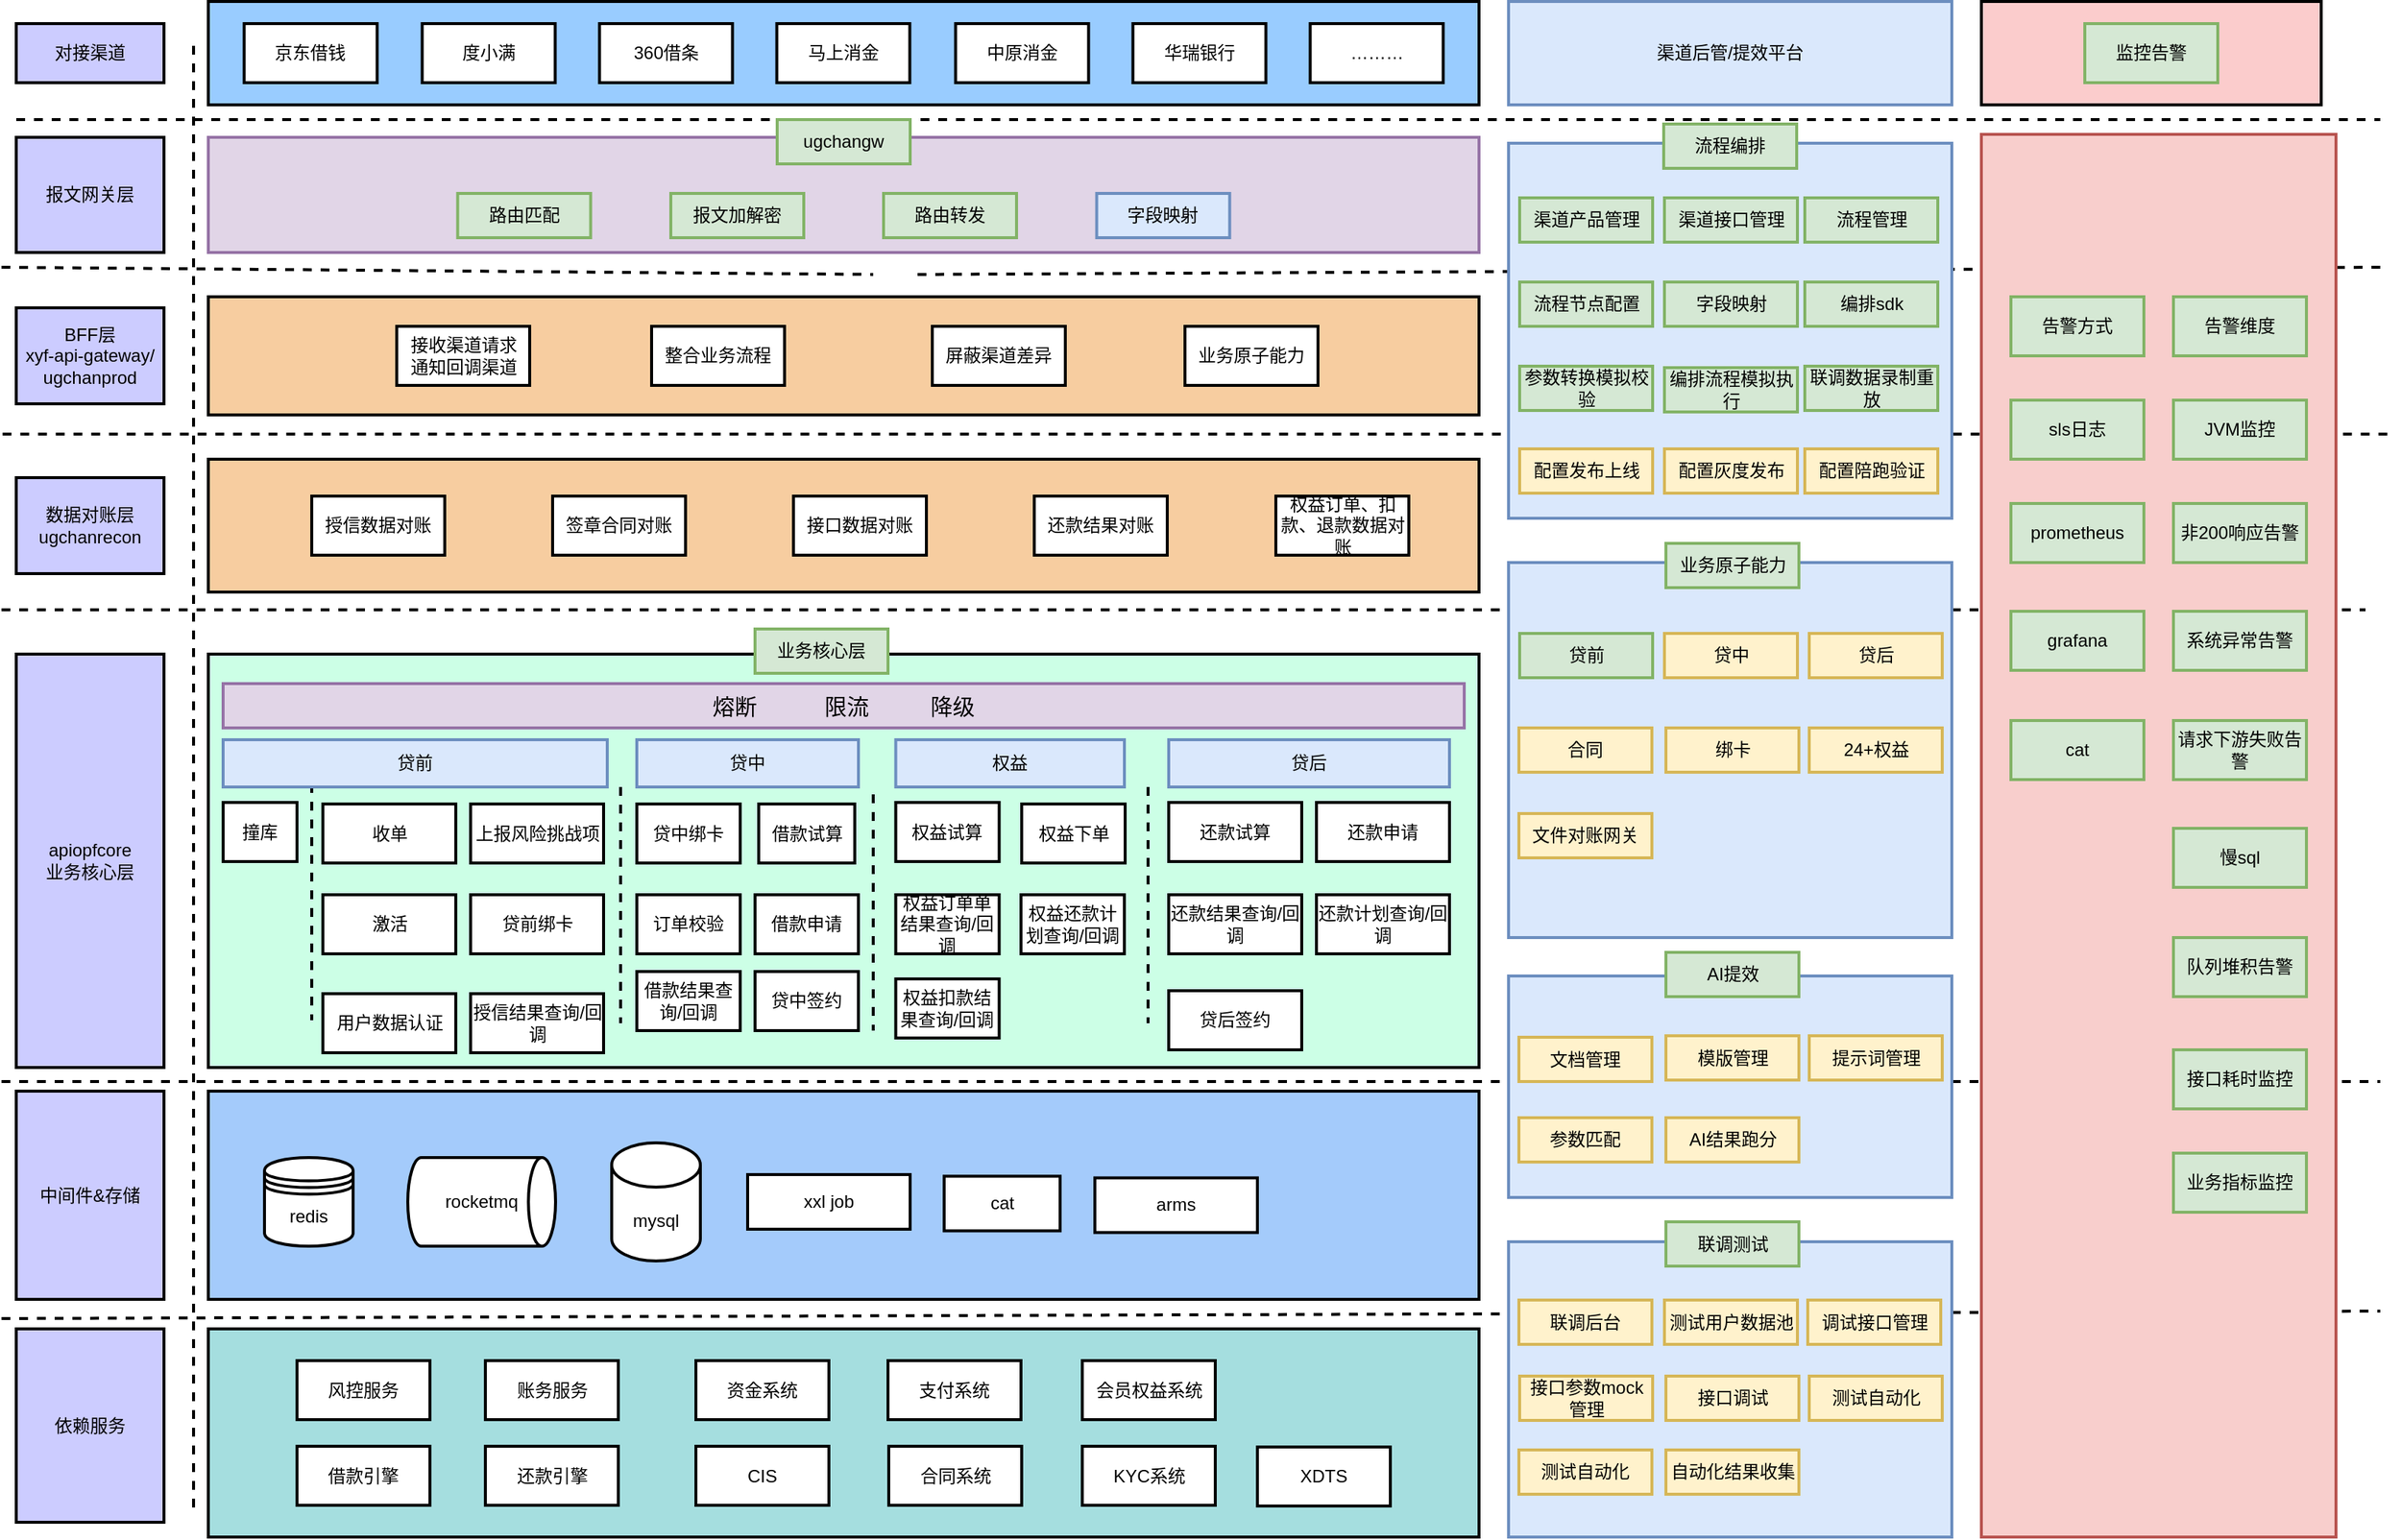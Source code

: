 <mxfile version="28.2.7">
  <diagram id="C5RBs43oDa-KdzZeNtuy" name="Page-1">
    <mxGraphModel dx="2568" dy="1065" grid="1" gridSize="10" guides="1" tooltips="1" connect="1" arrows="1" fold="1" page="1" pageScale="1" pageWidth="827" pageHeight="1169" math="0" shadow="0">
      <root>
        <mxCell id="WIyWlLk6GJQsqaUBKTNV-0" />
        <mxCell id="WIyWlLk6GJQsqaUBKTNV-1" parent="WIyWlLk6GJQsqaUBKTNV-0" />
        <mxCell id="sWWA4bZMYuXRyUqMkDCf-37" value="" style="endArrow=none;dashed=1;html=1;rounded=0;strokeWidth=2;" parent="WIyWlLk6GJQsqaUBKTNV-1" edge="1">
          <mxGeometry width="50" height="50" relative="1" as="geometry">
            <mxPoint x="-290" y="1031.5" as="sourcePoint" />
            <mxPoint x="1320" y="1031.5" as="targetPoint" />
          </mxGeometry>
        </mxCell>
        <mxCell id="sWWA4bZMYuXRyUqMkDCf-43" value="" style="endArrow=none;dashed=1;html=1;rounded=0;strokeWidth=2;" parent="WIyWlLk6GJQsqaUBKTNV-1" edge="1">
          <mxGeometry width="50" height="50" relative="1" as="geometry">
            <mxPoint x="-290" y="1192" as="sourcePoint" />
            <mxPoint x="1320" y="1187" as="targetPoint" />
          </mxGeometry>
        </mxCell>
        <mxCell id="sWWA4bZMYuXRyUqMkDCf-0" value="" style="endArrow=none;dashed=1;html=1;rounded=0;strokeWidth=2;" parent="WIyWlLk6GJQsqaUBKTNV-1" edge="1">
          <mxGeometry width="50" height="50" relative="1" as="geometry">
            <mxPoint x="-290" y="712" as="sourcePoint" />
            <mxPoint x="1310" y="712" as="targetPoint" />
          </mxGeometry>
        </mxCell>
        <mxCell id="sWWA4bZMYuXRyUqMkDCf-1" value="" style="rounded=0;whiteSpace=wrap;html=1;fillColor=#99CCFF;strokeWidth=2;" parent="WIyWlLk6GJQsqaUBKTNV-1" vertex="1">
          <mxGeometry x="-150" y="300" width="860" height="70" as="geometry" />
        </mxCell>
        <mxCell id="sWWA4bZMYuXRyUqMkDCf-2" value="京东借钱" style="rounded=0;whiteSpace=wrap;html=1;strokeWidth=2;" parent="WIyWlLk6GJQsqaUBKTNV-1" vertex="1">
          <mxGeometry x="-125.75" y="315" width="90" height="40" as="geometry" />
        </mxCell>
        <mxCell id="sWWA4bZMYuXRyUqMkDCf-3" value="度小满" style="rounded=0;whiteSpace=wrap;html=1;strokeWidth=2;" parent="WIyWlLk6GJQsqaUBKTNV-1" vertex="1">
          <mxGeometry x="-5.25" y="315" width="90" height="40" as="geometry" />
        </mxCell>
        <mxCell id="sWWA4bZMYuXRyUqMkDCf-4" value="" style="endArrow=none;dashed=1;html=1;rounded=0;strokeWidth=2;" parent="WIyWlLk6GJQsqaUBKTNV-1" edge="1">
          <mxGeometry width="50" height="50" relative="1" as="geometry">
            <mxPoint x="330" y="484.889" as="sourcePoint" />
            <mxPoint x="1320" y="480" as="targetPoint" />
          </mxGeometry>
        </mxCell>
        <mxCell id="sWWA4bZMYuXRyUqMkDCf-8" value="" style="endArrow=none;dashed=1;html=1;rounded=0;strokeWidth=2;" parent="WIyWlLk6GJQsqaUBKTNV-1" edge="1">
          <mxGeometry width="50" height="50" relative="1" as="geometry">
            <mxPoint x="-160" y="330" as="sourcePoint" />
            <mxPoint x="-160" y="1320" as="targetPoint" />
          </mxGeometry>
        </mxCell>
        <mxCell id="sWWA4bZMYuXRyUqMkDCf-9" value="BFF层 &lt;br&gt;xyf-api-gateway/&lt;div&gt;ugchanprod&lt;/div&gt;" style="rounded=0;whiteSpace=wrap;html=1;fillColor=#CCCCFF;strokeWidth=2;" parent="WIyWlLk6GJQsqaUBKTNV-1" vertex="1">
          <mxGeometry x="-280" y="507.5" width="100" height="65" as="geometry" />
        </mxCell>
        <mxCell id="sWWA4bZMYuXRyUqMkDCf-10" value="" style="rounded=0;whiteSpace=wrap;html=1;fillColor=#F7CDA0;strokeWidth=2;" parent="WIyWlLk6GJQsqaUBKTNV-1" vertex="1">
          <mxGeometry x="-150" y="500" width="860" height="80" as="geometry" />
        </mxCell>
        <mxCell id="sWWA4bZMYuXRyUqMkDCf-11" value="" style="endArrow=none;dashed=1;html=1;rounded=0;strokeWidth=2;" parent="WIyWlLk6GJQsqaUBKTNV-1" edge="1">
          <mxGeometry width="50" height="50" relative="1" as="geometry">
            <mxPoint x="-289.25" y="593" as="sourcePoint" />
            <mxPoint x="1330.75" y="593" as="targetPoint" />
          </mxGeometry>
        </mxCell>
        <mxCell id="sWWA4bZMYuXRyUqMkDCf-12" value="apiopfcore&lt;div&gt;业务核心层&lt;/div&gt;" style="rounded=0;whiteSpace=wrap;html=1;fillColor=#CCCCFF;strokeWidth=2;" parent="WIyWlLk6GJQsqaUBKTNV-1" vertex="1">
          <mxGeometry x="-280" y="742" width="100" height="280" as="geometry" />
        </mxCell>
        <mxCell id="sWWA4bZMYuXRyUqMkDCf-13" value="" style="rounded=0;whiteSpace=wrap;html=1;fillColor=#FBCCCC;strokeWidth=2;" parent="WIyWlLk6GJQsqaUBKTNV-1" vertex="1">
          <mxGeometry x="1050" y="300" width="230" height="70" as="geometry" />
        </mxCell>
        <mxCell id="sWWA4bZMYuXRyUqMkDCf-14" value="监控告警" style="rounded=0;whiteSpace=wrap;html=1;fillColor=#d5e8d4;strokeColor=#82b366;strokeWidth=2;" parent="WIyWlLk6GJQsqaUBKTNV-1" vertex="1">
          <mxGeometry x="1120" y="315" width="90" height="40" as="geometry" />
        </mxCell>
        <mxCell id="sWWA4bZMYuXRyUqMkDCf-16" value="" style="rounded=0;whiteSpace=wrap;html=1;fillColor=#CCFFE6;strokeWidth=2;" parent="WIyWlLk6GJQsqaUBKTNV-1" vertex="1">
          <mxGeometry x="-150" y="742" width="860" height="280" as="geometry" />
        </mxCell>
        <mxCell id="sWWA4bZMYuXRyUqMkDCf-18" value="" style="rounded=0;whiteSpace=wrap;html=1;fillColor=#f8cecc;strokeColor=#b85450;strokeWidth=2;" parent="WIyWlLk6GJQsqaUBKTNV-1" vertex="1">
          <mxGeometry x="1050" y="390" width="240" height="950" as="geometry" />
        </mxCell>
        <mxCell id="sWWA4bZMYuXRyUqMkDCf-23" value="收单" style="rounded=0;whiteSpace=wrap;html=1;strokeWidth=2;" parent="WIyWlLk6GJQsqaUBKTNV-1" vertex="1">
          <mxGeometry x="-72.5" y="843.5" width="90" height="40" as="geometry" />
        </mxCell>
        <mxCell id="sWWA4bZMYuXRyUqMkDCf-24" value="上报风险挑战项" style="rounded=0;whiteSpace=wrap;html=1;strokeWidth=2;" parent="WIyWlLk6GJQsqaUBKTNV-1" vertex="1">
          <mxGeometry x="27.5" y="843.5" width="90" height="40" as="geometry" />
        </mxCell>
        <mxCell id="sWWA4bZMYuXRyUqMkDCf-25" value="激活" style="rounded=0;whiteSpace=wrap;html=1;strokeWidth=2;" parent="WIyWlLk6GJQsqaUBKTNV-1" vertex="1">
          <mxGeometry x="-72.5" y="905" width="90" height="40" as="geometry" />
        </mxCell>
        <mxCell id="sWWA4bZMYuXRyUqMkDCf-26" value="贷前绑卡" style="rounded=0;whiteSpace=wrap;html=1;strokeWidth=2;" parent="WIyWlLk6GJQsqaUBKTNV-1" vertex="1">
          <mxGeometry x="27.5" y="905" width="90" height="40" as="geometry" />
        </mxCell>
        <mxCell id="sWWA4bZMYuXRyUqMkDCf-28" value="sls日志" style="rounded=0;whiteSpace=wrap;html=1;fillColor=#d5e8d4;strokeColor=#82b366;strokeWidth=2;" parent="WIyWlLk6GJQsqaUBKTNV-1" vertex="1">
          <mxGeometry x="1070" y="570" width="90" height="40" as="geometry" />
        </mxCell>
        <mxCell id="sWWA4bZMYuXRyUqMkDCf-29" value="非200响应告警" style="rounded=0;whiteSpace=wrap;html=1;fillColor=#d5e8d4;strokeColor=#82b366;strokeWidth=2;" parent="WIyWlLk6GJQsqaUBKTNV-1" vertex="1">
          <mxGeometry x="1180" y="640" width="90" height="40" as="geometry" />
        </mxCell>
        <mxCell id="sWWA4bZMYuXRyUqMkDCf-30" value="请求下游失败告警" style="rounded=0;whiteSpace=wrap;html=1;fillColor=#d5e8d4;strokeColor=#82b366;strokeWidth=2;" parent="WIyWlLk6GJQsqaUBKTNV-1" vertex="1">
          <mxGeometry x="1180" y="787" width="90" height="40" as="geometry" />
        </mxCell>
        <mxCell id="sWWA4bZMYuXRyUqMkDCf-31" value="prometheus" style="rounded=0;whiteSpace=wrap;html=1;fillColor=#d5e8d4;strokeColor=#82b366;strokeWidth=2;" parent="WIyWlLk6GJQsqaUBKTNV-1" vertex="1">
          <mxGeometry x="1070" y="640" width="90" height="40" as="geometry" />
        </mxCell>
        <mxCell id="sWWA4bZMYuXRyUqMkDCf-32" value="grafana" style="rounded=0;whiteSpace=wrap;html=1;fillColor=#d5e8d4;strokeColor=#82b366;strokeWidth=2;" parent="WIyWlLk6GJQsqaUBKTNV-1" vertex="1">
          <mxGeometry x="1070" y="713" width="90" height="40" as="geometry" />
        </mxCell>
        <mxCell id="sWWA4bZMYuXRyUqMkDCf-33" value="cat" style="rounded=0;whiteSpace=wrap;html=1;fillColor=#d5e8d4;strokeColor=#82b366;strokeWidth=2;" parent="WIyWlLk6GJQsqaUBKTNV-1" vertex="1">
          <mxGeometry x="1070" y="787" width="90" height="40" as="geometry" />
        </mxCell>
        <mxCell id="sWWA4bZMYuXRyUqMkDCf-34" value="慢sql" style="rounded=0;whiteSpace=wrap;html=1;fillColor=#d5e8d4;strokeColor=#82b366;strokeWidth=2;" parent="WIyWlLk6GJQsqaUBKTNV-1" vertex="1">
          <mxGeometry x="1180" y="860" width="90" height="40" as="geometry" />
        </mxCell>
        <mxCell id="sWWA4bZMYuXRyUqMkDCf-35" value="队列堆积告警" style="rounded=0;whiteSpace=wrap;html=1;fillColor=#d5e8d4;strokeColor=#82b366;strokeWidth=2;" parent="WIyWlLk6GJQsqaUBKTNV-1" vertex="1">
          <mxGeometry x="1180" y="934" width="90" height="40" as="geometry" />
        </mxCell>
        <mxCell id="sWWA4bZMYuXRyUqMkDCf-36" value="中间件&amp;amp;存储" style="rounded=0;whiteSpace=wrap;html=1;fillColor=#CCCCFF;strokeWidth=2;" parent="WIyWlLk6GJQsqaUBKTNV-1" vertex="1">
          <mxGeometry x="-280" y="1038" width="100" height="141" as="geometry" />
        </mxCell>
        <mxCell id="sWWA4bZMYuXRyUqMkDCf-38" value="" style="rounded=0;whiteSpace=wrap;html=1;fillColor=#A4CBFB;strokeWidth=2;" parent="WIyWlLk6GJQsqaUBKTNV-1" vertex="1">
          <mxGeometry x="-150" y="1038" width="860" height="141" as="geometry" />
        </mxCell>
        <mxCell id="sWWA4bZMYuXRyUqMkDCf-40" value="依赖服务" style="rounded=0;whiteSpace=wrap;html=1;fillColor=#CCCCFF;strokeWidth=2;" parent="WIyWlLk6GJQsqaUBKTNV-1" vertex="1">
          <mxGeometry x="-280" y="1199" width="100" height="131" as="geometry" />
        </mxCell>
        <mxCell id="sWWA4bZMYuXRyUqMkDCf-41" value="" style="rounded=0;whiteSpace=wrap;html=1;fillColor=#A5DEDF;strokeWidth=2;" parent="WIyWlLk6GJQsqaUBKTNV-1" vertex="1">
          <mxGeometry x="-150" y="1199" width="860" height="141" as="geometry" />
        </mxCell>
        <mxCell id="sWWA4bZMYuXRyUqMkDCf-42" value="mysql" style="shape=cylinder3;whiteSpace=wrap;html=1;boundedLbl=1;backgroundOutline=1;size=15;strokeWidth=2;" parent="WIyWlLk6GJQsqaUBKTNV-1" vertex="1">
          <mxGeometry x="123" y="1073" width="60" height="80" as="geometry" />
        </mxCell>
        <mxCell id="sWWA4bZMYuXRyUqMkDCf-49" value="贷中绑卡" style="rounded=0;whiteSpace=wrap;html=1;strokeWidth=2;" parent="WIyWlLk6GJQsqaUBKTNV-1" vertex="1">
          <mxGeometry x="140" y="843.5" width="70" height="40" as="geometry" />
        </mxCell>
        <mxCell id="sWWA4bZMYuXRyUqMkDCf-50" value="接口耗时监控" style="rounded=0;whiteSpace=wrap;html=1;fillColor=#d5e8d4;strokeColor=#82b366;strokeWidth=2;" parent="WIyWlLk6GJQsqaUBKTNV-1" vertex="1">
          <mxGeometry x="1180" y="1010" width="90" height="40" as="geometry" />
        </mxCell>
        <mxCell id="sWWA4bZMYuXRyUqMkDCf-51" value="系统异常告警" style="rounded=0;whiteSpace=wrap;html=1;fillColor=#d5e8d4;strokeColor=#82b366;strokeWidth=2;" parent="WIyWlLk6GJQsqaUBKTNV-1" vertex="1">
          <mxGeometry x="1180" y="713" width="90" height="40" as="geometry" />
        </mxCell>
        <mxCell id="sWWA4bZMYuXRyUqMkDCf-54" value="redis" style="shape=datastore;whiteSpace=wrap;html=1;strokeWidth=2;" parent="WIyWlLk6GJQsqaUBKTNV-1" vertex="1">
          <mxGeometry x="-112" y="1083" width="60" height="60" as="geometry" />
        </mxCell>
        <mxCell id="sWWA4bZMYuXRyUqMkDCf-55" value="风控服务" style="rounded=0;whiteSpace=wrap;html=1;strokeWidth=2;" parent="WIyWlLk6GJQsqaUBKTNV-1" vertex="1">
          <mxGeometry x="-90" y="1220.5" width="90" height="40" as="geometry" />
        </mxCell>
        <mxCell id="sWWA4bZMYuXRyUqMkDCf-56" value="资金系统" style="rounded=0;whiteSpace=wrap;html=1;strokeWidth=2;" parent="WIyWlLk6GJQsqaUBKTNV-1" vertex="1">
          <mxGeometry x="180" y="1220.5" width="90" height="40" as="geometry" />
        </mxCell>
        <mxCell id="sWWA4bZMYuXRyUqMkDCf-57" value="支付系统" style="rounded=0;whiteSpace=wrap;html=1;strokeWidth=2;" parent="WIyWlLk6GJQsqaUBKTNV-1" vertex="1">
          <mxGeometry x="310" y="1220.5" width="90" height="40" as="geometry" />
        </mxCell>
        <mxCell id="sWWA4bZMYuXRyUqMkDCf-58" value="XDTS" style="rounded=0;whiteSpace=wrap;html=1;strokeWidth=2;" parent="WIyWlLk6GJQsqaUBKTNV-1" vertex="1">
          <mxGeometry x="560" y="1279" width="90" height="40" as="geometry" />
        </mxCell>
        <mxCell id="sWWA4bZMYuXRyUqMkDCf-59" value="借款引擎" style="rounded=0;whiteSpace=wrap;html=1;strokeWidth=2;" parent="WIyWlLk6GJQsqaUBKTNV-1" vertex="1">
          <mxGeometry x="-90" y="1278.5" width="90" height="40" as="geometry" />
        </mxCell>
        <mxCell id="sWWA4bZMYuXRyUqMkDCf-60" value="账务服务" style="rounded=0;whiteSpace=wrap;html=1;strokeWidth=2;" parent="WIyWlLk6GJQsqaUBKTNV-1" vertex="1">
          <mxGeometry x="37.5" y="1220.5" width="90" height="40" as="geometry" />
        </mxCell>
        <mxCell id="sWWA4bZMYuXRyUqMkDCf-61" value="还款引擎" style="rounded=0;whiteSpace=wrap;html=1;strokeWidth=2;" parent="WIyWlLk6GJQsqaUBKTNV-1" vertex="1">
          <mxGeometry x="37.5" y="1278.5" width="90" height="40" as="geometry" />
        </mxCell>
        <mxCell id="sWWA4bZMYuXRyUqMkDCf-62" value="业务指标监控" style="rounded=0;whiteSpace=wrap;html=1;fillColor=#d5e8d4;strokeColor=#82b366;strokeWidth=2;" parent="WIyWlLk6GJQsqaUBKTNV-1" vertex="1">
          <mxGeometry x="1180" y="1080" width="90" height="40" as="geometry" />
        </mxCell>
        <mxCell id="sWWA4bZMYuXRyUqMkDCf-63" value="JVM监控" style="rounded=0;whiteSpace=wrap;html=1;fillColor=#d5e8d4;strokeColor=#82b366;strokeWidth=2;" parent="WIyWlLk6GJQsqaUBKTNV-1" vertex="1">
          <mxGeometry x="1180" y="570" width="90" height="40" as="geometry" />
        </mxCell>
        <mxCell id="sWWA4bZMYuXRyUqMkDCf-64" value="对接渠道" style="rounded=0;whiteSpace=wrap;html=1;fillColor=#CCCCFF;strokeWidth=2;" parent="WIyWlLk6GJQsqaUBKTNV-1" vertex="1">
          <mxGeometry x="-280" y="315" width="100" height="40" as="geometry" />
        </mxCell>
        <mxCell id="sWWA4bZMYuXRyUqMkDCf-65" value="告警方式" style="rounded=0;whiteSpace=wrap;html=1;fillColor=#d5e8d4;strokeColor=#82b366;strokeWidth=2;" parent="WIyWlLk6GJQsqaUBKTNV-1" vertex="1">
          <mxGeometry x="1070" y="500" width="90" height="40" as="geometry" />
        </mxCell>
        <mxCell id="sWWA4bZMYuXRyUqMkDCf-66" value="告警维度" style="rounded=0;whiteSpace=wrap;html=1;fillColor=#d5e8d4;strokeColor=#82b366;strokeWidth=2;" parent="WIyWlLk6GJQsqaUBKTNV-1" vertex="1">
          <mxGeometry x="1180" y="500" width="90" height="40" as="geometry" />
        </mxCell>
        <mxCell id="sWWA4bZMYuXRyUqMkDCf-68" value="………" style="rounded=0;whiteSpace=wrap;html=1;strokeWidth=2;" parent="WIyWlLk6GJQsqaUBKTNV-1" vertex="1">
          <mxGeometry x="595.75" y="315" width="90" height="40" as="geometry" />
        </mxCell>
        <mxCell id="sWWA4bZMYuXRyUqMkDCf-69" value="马上消金" style="rounded=0;whiteSpace=wrap;html=1;strokeWidth=2;" parent="WIyWlLk6GJQsqaUBKTNV-1" vertex="1">
          <mxGeometry x="234.75" y="315" width="90" height="40" as="geometry" />
        </mxCell>
        <mxCell id="sWWA4bZMYuXRyUqMkDCf-71" value="接收渠道请求&lt;br&gt;通知回调渠道" style="rounded=0;whiteSpace=wrap;html=1;strokeWidth=2;" parent="WIyWlLk6GJQsqaUBKTNV-1" vertex="1">
          <mxGeometry x="-22.5" y="520" width="90" height="40" as="geometry" />
        </mxCell>
        <mxCell id="sWWA4bZMYuXRyUqMkDCf-72" value="整合业务流程" style="rounded=0;whiteSpace=wrap;html=1;strokeWidth=2;" parent="WIyWlLk6GJQsqaUBKTNV-1" vertex="1">
          <mxGeometry x="150" y="520" width="90" height="40" as="geometry" />
        </mxCell>
        <mxCell id="sWWA4bZMYuXRyUqMkDCf-73" value="屏蔽渠道差异" style="rounded=0;whiteSpace=wrap;html=1;strokeWidth=2;" parent="WIyWlLk6GJQsqaUBKTNV-1" vertex="1">
          <mxGeometry x="340" y="520" width="90" height="40" as="geometry" />
        </mxCell>
        <mxCell id="sWWA4bZMYuXRyUqMkDCf-75" value="xxl job" style="rounded=0;whiteSpace=wrap;html=1;strokeWidth=2;" parent="WIyWlLk6GJQsqaUBKTNV-1" vertex="1">
          <mxGeometry x="215" y="1094.5" width="110" height="37" as="geometry" />
        </mxCell>
        <mxCell id="sWWA4bZMYuXRyUqMkDCf-76" value="rocketmq" style="strokeWidth=2;html=1;shape=mxgraph.flowchart.direct_data;whiteSpace=wrap;" parent="WIyWlLk6GJQsqaUBKTNV-1" vertex="1">
          <mxGeometry x="-15" y="1083" width="100" height="60" as="geometry" />
        </mxCell>
        <mxCell id="sWWA4bZMYuXRyUqMkDCf-77" value="CIS" style="rounded=0;whiteSpace=wrap;html=1;strokeWidth=2;" parent="WIyWlLk6GJQsqaUBKTNV-1" vertex="1">
          <mxGeometry x="180" y="1278.5" width="90" height="40" as="geometry" />
        </mxCell>
        <mxCell id="sWWA4bZMYuXRyUqMkDCf-78" value="合同系统" style="rounded=0;whiteSpace=wrap;html=1;strokeWidth=2;" parent="WIyWlLk6GJQsqaUBKTNV-1" vertex="1">
          <mxGeometry x="310.5" y="1278.5" width="90" height="40" as="geometry" />
        </mxCell>
        <mxCell id="sWWA4bZMYuXRyUqMkDCf-79" value="KYC系统" style="rounded=0;whiteSpace=wrap;html=1;strokeWidth=2;" parent="WIyWlLk6GJQsqaUBKTNV-1" vertex="1">
          <mxGeometry x="441.5" y="1278.5" width="90" height="40" as="geometry" />
        </mxCell>
        <mxCell id="sWWA4bZMYuXRyUqMkDCf-80" value="订单校验" style="rounded=0;whiteSpace=wrap;html=1;strokeWidth=2;" parent="WIyWlLk6GJQsqaUBKTNV-1" vertex="1">
          <mxGeometry x="140" y="905" width="70" height="40" as="geometry" />
        </mxCell>
        <mxCell id="sWWA4bZMYuXRyUqMkDCf-81" value="借款试算" style="rounded=0;whiteSpace=wrap;html=1;strokeWidth=2;" parent="WIyWlLk6GJQsqaUBKTNV-1" vertex="1">
          <mxGeometry x="222.5" y="843.5" width="65" height="40" as="geometry" />
        </mxCell>
        <mxCell id="sWWA4bZMYuXRyUqMkDCf-82" value="还款申请" style="rounded=0;whiteSpace=wrap;html=1;strokeWidth=2;" parent="WIyWlLk6GJQsqaUBKTNV-1" vertex="1">
          <mxGeometry x="600" y="842.5" width="90" height="40" as="geometry" />
        </mxCell>
        <mxCell id="sWWA4bZMYuXRyUqMkDCf-83" value="还款计划查询/回调" style="rounded=0;whiteSpace=wrap;html=1;strokeWidth=2;" parent="WIyWlLk6GJQsqaUBKTNV-1" vertex="1">
          <mxGeometry x="600" y="905" width="90" height="40" as="geometry" />
        </mxCell>
        <mxCell id="sWWA4bZMYuXRyUqMkDCf-84" value="撞库" style="rounded=0;whiteSpace=wrap;html=1;strokeWidth=2;" parent="WIyWlLk6GJQsqaUBKTNV-1" vertex="1">
          <mxGeometry x="-140" y="842.5" width="50" height="40" as="geometry" />
        </mxCell>
        <mxCell id="sWWA4bZMYuXRyUqMkDCf-85" value="借款申请" style="rounded=0;whiteSpace=wrap;html=1;strokeWidth=2;" parent="WIyWlLk6GJQsqaUBKTNV-1" vertex="1">
          <mxGeometry x="220" y="905" width="70" height="40" as="geometry" />
        </mxCell>
        <mxCell id="sWWA4bZMYuXRyUqMkDCf-86" value="还款试算" style="rounded=0;whiteSpace=wrap;html=1;strokeWidth=2;" parent="WIyWlLk6GJQsqaUBKTNV-1" vertex="1">
          <mxGeometry x="500" y="842.5" width="90" height="40" as="geometry" />
        </mxCell>
        <mxCell id="sWWA4bZMYuXRyUqMkDCf-87" value="" style="endArrow=none;dashed=1;html=1;rounded=0;strokeWidth=2;" parent="WIyWlLk6GJQsqaUBKTNV-1" edge="1">
          <mxGeometry width="50" height="50" relative="1" as="geometry">
            <mxPoint x="-80" y="830" as="sourcePoint" />
            <mxPoint x="-80" y="990" as="targetPoint" />
          </mxGeometry>
        </mxCell>
        <mxCell id="sWWA4bZMYuXRyUqMkDCf-88" value="" style="endArrow=none;dashed=1;html=1;rounded=0;strokeWidth=2;" parent="WIyWlLk6GJQsqaUBKTNV-1" edge="1">
          <mxGeometry width="50" height="50" relative="1" as="geometry">
            <mxPoint x="129" y="832" as="sourcePoint" />
            <mxPoint x="129" y="992" as="targetPoint" />
          </mxGeometry>
        </mxCell>
        <mxCell id="sWWA4bZMYuXRyUqMkDCf-89" value="" style="endArrow=none;dashed=1;html=1;rounded=0;strokeWidth=2;" parent="WIyWlLk6GJQsqaUBKTNV-1" edge="1">
          <mxGeometry width="50" height="50" relative="1" as="geometry">
            <mxPoint x="486" y="832" as="sourcePoint" />
            <mxPoint x="486" y="992" as="targetPoint" />
          </mxGeometry>
        </mxCell>
        <mxCell id="sWWA4bZMYuXRyUqMkDCf-91" value="" style="endArrow=none;dashed=1;html=1;rounded=0;strokeWidth=2;" parent="WIyWlLk6GJQsqaUBKTNV-1" edge="1">
          <mxGeometry width="50" height="50" relative="1" as="geometry">
            <mxPoint x="-290" y="480" as="sourcePoint" />
            <mxPoint x="300" y="484.876" as="targetPoint" />
          </mxGeometry>
        </mxCell>
        <mxCell id="VIJz2uPGF6avBVxXJ3ea-0" value="" style="shape=image;verticalLabelPosition=bottom;labelBackgroundColor=default;verticalAlign=top;aspect=fixed;imageAspect=0;image=https://miro.medium.com/v2/resize:fit:800/1*XE0ObomSZ6cwRHKNZ751Vg.png;strokeWidth=2;" parent="WIyWlLk6GJQsqaUBKTNV-1" vertex="1">
          <mxGeometry x="572" y="1097.88" width="100" height="34.75" as="geometry" />
        </mxCell>
        <mxCell id="VIJz2uPGF6avBVxXJ3ea-1" value="" style="endArrow=none;dashed=1;html=1;rounded=0;strokeWidth=2;" parent="WIyWlLk6GJQsqaUBKTNV-1" edge="1">
          <mxGeometry width="50" height="50" relative="1" as="geometry">
            <mxPoint x="-280" y="380" as="sourcePoint" />
            <mxPoint x="1320" y="380" as="targetPoint" />
          </mxGeometry>
        </mxCell>
        <mxCell id="VIJz2uPGF6avBVxXJ3ea-3" value="" style="rounded=0;whiteSpace=wrap;html=1;fillColor=#e1d5e7;strokeColor=#9673a6;strokeWidth=2;" parent="WIyWlLk6GJQsqaUBKTNV-1" vertex="1">
          <mxGeometry x="-150" y="392" width="860" height="78" as="geometry" />
        </mxCell>
        <mxCell id="VIJz2uPGF6avBVxXJ3ea-4" value="报文网关层" style="rounded=0;whiteSpace=wrap;html=1;fillColor=#CCCCFF;strokeWidth=2;" parent="WIyWlLk6GJQsqaUBKTNV-1" vertex="1">
          <mxGeometry x="-280" y="392" width="100" height="78" as="geometry" />
        </mxCell>
        <mxCell id="XegBzm43TF2em2KgTWJF-0" value="还款结果查询/回调" style="rounded=0;whiteSpace=wrap;html=1;strokeWidth=2;" parent="WIyWlLk6GJQsqaUBKTNV-1" vertex="1">
          <mxGeometry x="500" y="905" width="90" height="40" as="geometry" />
        </mxCell>
        <mxCell id="XegBzm43TF2em2KgTWJF-1" value="熔断&amp;nbsp; &amp;nbsp; &amp;nbsp; &amp;nbsp; &amp;nbsp; &amp;nbsp;限流&amp;nbsp; &amp;nbsp; &amp;nbsp; &amp;nbsp; &amp;nbsp; 降级" style="rounded=0;whiteSpace=wrap;html=1;fillColor=#e1d5e7;strokeColor=#9673a6;fontSize=15;strokeWidth=2;" parent="WIyWlLk6GJQsqaUBKTNV-1" vertex="1">
          <mxGeometry x="-140" y="762" width="840" height="30" as="geometry" />
        </mxCell>
        <mxCell id="XegBzm43TF2em2KgTWJF-2" value="用户数据认证" style="rounded=0;whiteSpace=wrap;html=1;strokeWidth=2;" parent="WIyWlLk6GJQsqaUBKTNV-1" vertex="1">
          <mxGeometry x="-72.5" y="972" width="90" height="40" as="geometry" />
        </mxCell>
        <mxCell id="XegBzm43TF2em2KgTWJF-5" value="arms" style="rounded=0;whiteSpace=wrap;html=1;strokeWidth=2;" parent="WIyWlLk6GJQsqaUBKTNV-1" vertex="1">
          <mxGeometry x="450" y="1096.75" width="110" height="37" as="geometry" />
        </mxCell>
        <mxCell id="XegBzm43TF2em2KgTWJF-8" value="cat" style="rounded=0;whiteSpace=wrap;html=1;strokeWidth=2;" parent="WIyWlLk6GJQsqaUBKTNV-1" vertex="1">
          <mxGeometry x="348" y="1095.63" width="78.5" height="37" as="geometry" />
        </mxCell>
        <mxCell id="PERT3aIXh9mbVd2wunl5-0" value="路由匹配" style="rounded=0;whiteSpace=wrap;html=1;fillColor=#d5e8d4;strokeColor=#82b366;strokeWidth=2;" parent="WIyWlLk6GJQsqaUBKTNV-1" vertex="1">
          <mxGeometry x="18.75" y="430" width="90" height="30" as="geometry" />
        </mxCell>
        <mxCell id="PERT3aIXh9mbVd2wunl5-1" value="报文加解密" style="rounded=0;whiteSpace=wrap;html=1;fillColor=#d5e8d4;strokeColor=#82b366;strokeWidth=2;" parent="WIyWlLk6GJQsqaUBKTNV-1" vertex="1">
          <mxGeometry x="163" y="430" width="90" height="30" as="geometry" />
        </mxCell>
        <mxCell id="PERT3aIXh9mbVd2wunl5-2" value="路由转发" style="rounded=0;whiteSpace=wrap;html=1;fillColor=#d5e8d4;strokeColor=#82b366;strokeWidth=2;" parent="WIyWlLk6GJQsqaUBKTNV-1" vertex="1">
          <mxGeometry x="307" y="430" width="90" height="30" as="geometry" />
        </mxCell>
        <mxCell id="PERT3aIXh9mbVd2wunl5-3" value="字段映射" style="rounded=0;whiteSpace=wrap;html=1;fillColor=#dae8fc;strokeColor=#6c8ebf;strokeWidth=2;" parent="WIyWlLk6GJQsqaUBKTNV-1" vertex="1">
          <mxGeometry x="451.25" y="430" width="90" height="30" as="geometry" />
        </mxCell>
        <mxCell id="PERT3aIXh9mbVd2wunl5-4" value="360借条" style="rounded=0;whiteSpace=wrap;html=1;strokeWidth=2;" parent="WIyWlLk6GJQsqaUBKTNV-1" vertex="1">
          <mxGeometry x="114.75" y="315" width="90" height="40" as="geometry" />
        </mxCell>
        <mxCell id="PERT3aIXh9mbVd2wunl5-5" value="会员权益系统" style="rounded=0;whiteSpace=wrap;html=1;strokeWidth=2;" parent="WIyWlLk6GJQsqaUBKTNV-1" vertex="1">
          <mxGeometry x="441.5" y="1220.5" width="90" height="40" as="geometry" />
        </mxCell>
        <mxCell id="PERT3aIXh9mbVd2wunl5-6" value="业务核心层" style="rounded=0;whiteSpace=wrap;html=1;fillColor=#d5e8d4;strokeColor=#82b366;strokeWidth=2;" parent="WIyWlLk6GJQsqaUBKTNV-1" vertex="1">
          <mxGeometry x="220" y="725" width="90" height="30" as="geometry" />
        </mxCell>
        <mxCell id="PERT3aIXh9mbVd2wunl5-7" value="渠道后管/提效平台" style="rounded=0;whiteSpace=wrap;html=1;fillColor=#dae8fc;strokeColor=#6c8ebf;strokeWidth=2;" parent="WIyWlLk6GJQsqaUBKTNV-1" vertex="1">
          <mxGeometry x="730" y="300" width="300" height="70" as="geometry" />
        </mxCell>
        <mxCell id="PERT3aIXh9mbVd2wunl5-8" value="" style="rounded=0;whiteSpace=wrap;html=1;fillColor=#dae8fc;strokeColor=#6c8ebf;strokeWidth=2;" parent="WIyWlLk6GJQsqaUBKTNV-1" vertex="1">
          <mxGeometry x="730" y="396" width="300" height="254" as="geometry" />
        </mxCell>
        <mxCell id="PERT3aIXh9mbVd2wunl5-9" value="流程编排" style="rounded=0;whiteSpace=wrap;html=1;fillColor=#d5e8d4;strokeColor=#82b366;strokeWidth=2;" parent="WIyWlLk6GJQsqaUBKTNV-1" vertex="1">
          <mxGeometry x="835" y="383" width="90" height="30" as="geometry" />
        </mxCell>
        <mxCell id="PERT3aIXh9mbVd2wunl5-10" value="渠道产品管理" style="rounded=0;whiteSpace=wrap;html=1;fillColor=#d5e8d4;strokeColor=#82b366;strokeWidth=2;" parent="WIyWlLk6GJQsqaUBKTNV-1" vertex="1">
          <mxGeometry x="737.5" y="433" width="90" height="30" as="geometry" />
        </mxCell>
        <mxCell id="PERT3aIXh9mbVd2wunl5-11" value="渠道接口管理" style="rounded=0;whiteSpace=wrap;html=1;fillColor=#d5e8d4;strokeColor=#82b366;strokeWidth=2;" parent="WIyWlLk6GJQsqaUBKTNV-1" vertex="1">
          <mxGeometry x="835.5" y="433" width="90" height="30" as="geometry" />
        </mxCell>
        <mxCell id="PERT3aIXh9mbVd2wunl5-12" value="流程管理" style="rounded=0;whiteSpace=wrap;html=1;fillColor=#d5e8d4;strokeColor=#82b366;strokeWidth=2;" parent="WIyWlLk6GJQsqaUBKTNV-1" vertex="1">
          <mxGeometry x="930.5" y="433" width="90" height="30" as="geometry" />
        </mxCell>
        <mxCell id="PERT3aIXh9mbVd2wunl5-13" value="流程节点配置" style="rounded=0;whiteSpace=wrap;html=1;fillColor=#d5e8d4;strokeColor=#82b366;strokeWidth=2;" parent="WIyWlLk6GJQsqaUBKTNV-1" vertex="1">
          <mxGeometry x="737.5" y="490" width="90" height="30" as="geometry" />
        </mxCell>
        <mxCell id="PERT3aIXh9mbVd2wunl5-14" value="字段映射" style="rounded=0;whiteSpace=wrap;html=1;fillColor=#d5e8d4;strokeColor=#82b366;strokeWidth=2;" parent="WIyWlLk6GJQsqaUBKTNV-1" vertex="1">
          <mxGeometry x="835.5" y="490" width="90" height="30" as="geometry" />
        </mxCell>
        <mxCell id="PERT3aIXh9mbVd2wunl5-15" value="编排sdk" style="rounded=0;whiteSpace=wrap;html=1;fillColor=#d5e8d4;strokeColor=#82b366;strokeWidth=2;" parent="WIyWlLk6GJQsqaUBKTNV-1" vertex="1">
          <mxGeometry x="930.5" y="490" width="90" height="30" as="geometry" />
        </mxCell>
        <mxCell id="PERT3aIXh9mbVd2wunl5-16" value="参数转换模拟校验" style="rounded=0;whiteSpace=wrap;html=1;fillColor=#d5e8d4;strokeColor=#82b366;strokeWidth=2;" parent="WIyWlLk6GJQsqaUBKTNV-1" vertex="1">
          <mxGeometry x="737.5" y="547" width="90" height="30" as="geometry" />
        </mxCell>
        <mxCell id="PERT3aIXh9mbVd2wunl5-17" value="编排流程模拟执行" style="rounded=0;whiteSpace=wrap;html=1;fillColor=#d5e8d4;strokeColor=#82b366;strokeWidth=2;" parent="WIyWlLk6GJQsqaUBKTNV-1" vertex="1">
          <mxGeometry x="835.5" y="548" width="90" height="30" as="geometry" />
        </mxCell>
        <mxCell id="PERT3aIXh9mbVd2wunl5-18" value="联调数据录制重放" style="rounded=0;whiteSpace=wrap;html=1;fillColor=#d5e8d4;strokeColor=#82b366;strokeWidth=2;" parent="WIyWlLk6GJQsqaUBKTNV-1" vertex="1">
          <mxGeometry x="930.5" y="547" width="90" height="30" as="geometry" />
        </mxCell>
        <mxCell id="PERT3aIXh9mbVd2wunl5-19" value="配置发布上线" style="rounded=0;whiteSpace=wrap;html=1;fillColor=#fff2cc;strokeColor=#d6b656;strokeWidth=2;" parent="WIyWlLk6GJQsqaUBKTNV-1" vertex="1">
          <mxGeometry x="737.5" y="603" width="90" height="30" as="geometry" />
        </mxCell>
        <mxCell id="PERT3aIXh9mbVd2wunl5-20" value="配置灰度发布" style="rounded=0;whiteSpace=wrap;html=1;fillColor=#fff2cc;strokeColor=#d6b656;strokeWidth=2;" parent="WIyWlLk6GJQsqaUBKTNV-1" vertex="1">
          <mxGeometry x="835.5" y="603" width="90" height="30" as="geometry" />
        </mxCell>
        <mxCell id="PERT3aIXh9mbVd2wunl5-21" value="配置陪跑验证" style="rounded=0;whiteSpace=wrap;html=1;fillColor=#fff2cc;strokeColor=#d6b656;strokeWidth=2;" parent="WIyWlLk6GJQsqaUBKTNV-1" vertex="1">
          <mxGeometry x="930.5" y="603" width="90" height="30" as="geometry" />
        </mxCell>
        <mxCell id="PERT3aIXh9mbVd2wunl5-22" value="" style="rounded=0;whiteSpace=wrap;html=1;fillColor=#dae8fc;strokeColor=#6c8ebf;strokeWidth=2;" parent="WIyWlLk6GJQsqaUBKTNV-1" vertex="1">
          <mxGeometry x="730" y="680" width="300" height="254" as="geometry" />
        </mxCell>
        <mxCell id="PERT3aIXh9mbVd2wunl5-23" value="业务原子能力" style="rounded=0;whiteSpace=wrap;html=1;fillColor=#d5e8d4;strokeColor=#82b366;strokeWidth=2;" parent="WIyWlLk6GJQsqaUBKTNV-1" vertex="1">
          <mxGeometry x="836.5" y="667" width="90" height="30" as="geometry" />
        </mxCell>
        <mxCell id="PERT3aIXh9mbVd2wunl5-24" value="贷前" style="rounded=0;whiteSpace=wrap;html=1;fillColor=#d5e8d4;strokeColor=#82b366;strokeWidth=2;" parent="WIyWlLk6GJQsqaUBKTNV-1" vertex="1">
          <mxGeometry x="737.5" y="728" width="90" height="30" as="geometry" />
        </mxCell>
        <mxCell id="PERT3aIXh9mbVd2wunl5-25" value="贷中" style="rounded=0;whiteSpace=wrap;html=1;fillColor=#fff2cc;strokeColor=#d6b656;strokeWidth=2;" parent="WIyWlLk6GJQsqaUBKTNV-1" vertex="1">
          <mxGeometry x="835.5" y="728" width="90" height="30" as="geometry" />
        </mxCell>
        <mxCell id="PERT3aIXh9mbVd2wunl5-26" value="贷后" style="rounded=0;whiteSpace=wrap;html=1;fillColor=#fff2cc;strokeColor=#d6b656;strokeWidth=2;" parent="WIyWlLk6GJQsqaUBKTNV-1" vertex="1">
          <mxGeometry x="933.5" y="728" width="90" height="30" as="geometry" />
        </mxCell>
        <mxCell id="PERT3aIXh9mbVd2wunl5-27" value="合同" style="rounded=0;whiteSpace=wrap;html=1;fillColor=#fff2cc;strokeColor=#d6b656;strokeWidth=2;" parent="WIyWlLk6GJQsqaUBKTNV-1" vertex="1">
          <mxGeometry x="737" y="792" width="90" height="30" as="geometry" />
        </mxCell>
        <mxCell id="PERT3aIXh9mbVd2wunl5-28" value="24+权益" style="rounded=0;whiteSpace=wrap;html=1;fillColor=#fff2cc;strokeColor=#d6b656;strokeWidth=2;" parent="WIyWlLk6GJQsqaUBKTNV-1" vertex="1">
          <mxGeometry x="933.5" y="792" width="90" height="30" as="geometry" />
        </mxCell>
        <mxCell id="PERT3aIXh9mbVd2wunl5-29" value="绑卡" style="rounded=0;whiteSpace=wrap;html=1;fillColor=#fff2cc;strokeColor=#d6b656;strokeWidth=2;" parent="WIyWlLk6GJQsqaUBKTNV-1" vertex="1">
          <mxGeometry x="836.5" y="792" width="90" height="30" as="geometry" />
        </mxCell>
        <mxCell id="PERT3aIXh9mbVd2wunl5-30" value="文件对账网关" style="rounded=0;whiteSpace=wrap;html=1;fillColor=#fff2cc;strokeColor=#d6b656;strokeWidth=2;" parent="WIyWlLk6GJQsqaUBKTNV-1" vertex="1">
          <mxGeometry x="737" y="850" width="90" height="30" as="geometry" />
        </mxCell>
        <mxCell id="PERT3aIXh9mbVd2wunl5-31" value="" style="rounded=0;whiteSpace=wrap;html=1;fillColor=#dae8fc;strokeColor=#6c8ebf;strokeWidth=2;" parent="WIyWlLk6GJQsqaUBKTNV-1" vertex="1">
          <mxGeometry x="730" y="960" width="300" height="150" as="geometry" />
        </mxCell>
        <mxCell id="PERT3aIXh9mbVd2wunl5-32" value="AI提效" style="rounded=0;whiteSpace=wrap;html=1;fillColor=#d5e8d4;strokeColor=#82b366;strokeWidth=2;" parent="WIyWlLk6GJQsqaUBKTNV-1" vertex="1">
          <mxGeometry x="836.5" y="944" width="90" height="30" as="geometry" />
        </mxCell>
        <mxCell id="PERT3aIXh9mbVd2wunl5-33" value="文档管理" style="rounded=0;whiteSpace=wrap;html=1;fillColor=#fff2cc;strokeColor=#d6b656;strokeWidth=2;" parent="WIyWlLk6GJQsqaUBKTNV-1" vertex="1">
          <mxGeometry x="737" y="1001.5" width="90" height="30" as="geometry" />
        </mxCell>
        <mxCell id="PERT3aIXh9mbVd2wunl5-34" value="模版管理" style="rounded=0;whiteSpace=wrap;html=1;fillColor=#fff2cc;strokeColor=#d6b656;strokeWidth=2;" parent="WIyWlLk6GJQsqaUBKTNV-1" vertex="1">
          <mxGeometry x="836.5" y="1000.5" width="90" height="30" as="geometry" />
        </mxCell>
        <mxCell id="PERT3aIXh9mbVd2wunl5-35" value="提示词管理" style="rounded=0;whiteSpace=wrap;html=1;fillColor=#fff2cc;strokeColor=#d6b656;strokeWidth=2;" parent="WIyWlLk6GJQsqaUBKTNV-1" vertex="1">
          <mxGeometry x="933.5" y="1000.5" width="90" height="30" as="geometry" />
        </mxCell>
        <mxCell id="PERT3aIXh9mbVd2wunl5-36" value="参数匹配" style="rounded=0;whiteSpace=wrap;html=1;fillColor=#fff2cc;strokeColor=#d6b656;strokeWidth=2;" parent="WIyWlLk6GJQsqaUBKTNV-1" vertex="1">
          <mxGeometry x="737" y="1056" width="90" height="30" as="geometry" />
        </mxCell>
        <mxCell id="PERT3aIXh9mbVd2wunl5-37" value="AI结果跑分" style="rounded=0;whiteSpace=wrap;html=1;fillColor=#fff2cc;strokeColor=#d6b656;strokeWidth=2;" parent="WIyWlLk6GJQsqaUBKTNV-1" vertex="1">
          <mxGeometry x="836.5" y="1056" width="90" height="30" as="geometry" />
        </mxCell>
        <mxCell id="PERT3aIXh9mbVd2wunl5-38" value="" style="rounded=0;whiteSpace=wrap;html=1;fillColor=#dae8fc;strokeColor=#6c8ebf;strokeWidth=2;" parent="WIyWlLk6GJQsqaUBKTNV-1" vertex="1">
          <mxGeometry x="730" y="1140" width="300" height="200" as="geometry" />
        </mxCell>
        <mxCell id="PERT3aIXh9mbVd2wunl5-39" value="联调测试" style="rounded=0;whiteSpace=wrap;html=1;fillColor=#d5e8d4;strokeColor=#82b366;strokeWidth=2;" parent="WIyWlLk6GJQsqaUBKTNV-1" vertex="1">
          <mxGeometry x="836.5" y="1126.5" width="90" height="30" as="geometry" />
        </mxCell>
        <mxCell id="PERT3aIXh9mbVd2wunl5-40" value="联调后台" style="rounded=0;whiteSpace=wrap;html=1;fillColor=#fff2cc;strokeColor=#d6b656;strokeWidth=2;" parent="WIyWlLk6GJQsqaUBKTNV-1" vertex="1">
          <mxGeometry x="737" y="1179.5" width="90" height="30" as="geometry" />
        </mxCell>
        <mxCell id="PERT3aIXh9mbVd2wunl5-41" value="测试用户数据池" style="rounded=0;whiteSpace=wrap;html=1;fillColor=#fff2cc;strokeColor=#d6b656;strokeWidth=2;" parent="WIyWlLk6GJQsqaUBKTNV-1" vertex="1">
          <mxGeometry x="835.5" y="1179.5" width="90" height="30" as="geometry" />
        </mxCell>
        <mxCell id="PERT3aIXh9mbVd2wunl5-42" value="调试接口管理" style="rounded=0;whiteSpace=wrap;html=1;fillColor=#fff2cc;strokeColor=#d6b656;strokeWidth=2;" parent="WIyWlLk6GJQsqaUBKTNV-1" vertex="1">
          <mxGeometry x="932.5" y="1179.5" width="90" height="30" as="geometry" />
        </mxCell>
        <mxCell id="PERT3aIXh9mbVd2wunl5-43" value="接口参数mock管理" style="rounded=0;whiteSpace=wrap;html=1;fillColor=#fff2cc;strokeColor=#d6b656;strokeWidth=2;" parent="WIyWlLk6GJQsqaUBKTNV-1" vertex="1">
          <mxGeometry x="737.5" y="1231" width="90" height="30" as="geometry" />
        </mxCell>
        <mxCell id="PERT3aIXh9mbVd2wunl5-44" value="接口调试" style="rounded=0;whiteSpace=wrap;html=1;fillColor=#fff2cc;strokeColor=#d6b656;strokeWidth=2;" parent="WIyWlLk6GJQsqaUBKTNV-1" vertex="1">
          <mxGeometry x="836.5" y="1231" width="90" height="30" as="geometry" />
        </mxCell>
        <mxCell id="PERT3aIXh9mbVd2wunl5-45" value="测试自动化" style="rounded=0;whiteSpace=wrap;html=1;fillColor=#fff2cc;strokeColor=#d6b656;strokeWidth=2;" parent="WIyWlLk6GJQsqaUBKTNV-1" vertex="1">
          <mxGeometry x="933.5" y="1231" width="90" height="30" as="geometry" />
        </mxCell>
        <mxCell id="PERT3aIXh9mbVd2wunl5-46" value="测试自动化" style="rounded=0;whiteSpace=wrap;html=1;fillColor=#fff2cc;strokeColor=#d6b656;strokeWidth=2;" parent="WIyWlLk6GJQsqaUBKTNV-1" vertex="1">
          <mxGeometry x="737" y="1281" width="90" height="30" as="geometry" />
        </mxCell>
        <mxCell id="PERT3aIXh9mbVd2wunl5-47" value="自动化结果收集" style="rounded=0;whiteSpace=wrap;html=1;fillColor=#fff2cc;strokeColor=#d6b656;strokeWidth=2;" parent="WIyWlLk6GJQsqaUBKTNV-1" vertex="1">
          <mxGeometry x="836.5" y="1281" width="90" height="30" as="geometry" />
        </mxCell>
        <mxCell id="gxTQzN0889wdsN01Kz5C-2" value="贷前" style="rounded=0;whiteSpace=wrap;html=1;fillColor=#dae8fc;strokeColor=#6c8ebf;strokeWidth=2;" vertex="1" parent="WIyWlLk6GJQsqaUBKTNV-1">
          <mxGeometry x="-140" y="800" width="260" height="32" as="geometry" />
        </mxCell>
        <mxCell id="gxTQzN0889wdsN01Kz5C-4" value="借款结果查询/回调" style="rounded=0;whiteSpace=wrap;html=1;strokeWidth=2;" vertex="1" parent="WIyWlLk6GJQsqaUBKTNV-1">
          <mxGeometry x="140" y="957" width="70" height="40" as="geometry" />
        </mxCell>
        <mxCell id="gxTQzN0889wdsN01Kz5C-5" value="" style="endArrow=none;dashed=1;html=1;rounded=0;strokeWidth=2;" edge="1" parent="WIyWlLk6GJQsqaUBKTNV-1">
          <mxGeometry width="50" height="50" relative="1" as="geometry">
            <mxPoint x="300" y="837" as="sourcePoint" />
            <mxPoint x="300" y="997" as="targetPoint" />
          </mxGeometry>
        </mxCell>
        <mxCell id="gxTQzN0889wdsN01Kz5C-7" value="权益试算" style="rounded=0;whiteSpace=wrap;html=1;strokeWidth=2;" vertex="1" parent="WIyWlLk6GJQsqaUBKTNV-1">
          <mxGeometry x="315.25" y="842.5" width="70" height="40" as="geometry" />
        </mxCell>
        <mxCell id="gxTQzN0889wdsN01Kz5C-8" value="权益下单" style="rounded=0;whiteSpace=wrap;html=1;strokeWidth=2;" vertex="1" parent="WIyWlLk6GJQsqaUBKTNV-1">
          <mxGeometry x="400.5" y="843.5" width="70" height="40" as="geometry" />
        </mxCell>
        <mxCell id="gxTQzN0889wdsN01Kz5C-9" value="授信结果查询/回调" style="rounded=0;whiteSpace=wrap;html=1;strokeWidth=2;" vertex="1" parent="WIyWlLk6GJQsqaUBKTNV-1">
          <mxGeometry x="27.5" y="972" width="90" height="40" as="geometry" />
        </mxCell>
        <mxCell id="gxTQzN0889wdsN01Kz5C-10" value="权益订单单结果查询/回调" style="rounded=0;whiteSpace=wrap;html=1;strokeWidth=2;" vertex="1" parent="WIyWlLk6GJQsqaUBKTNV-1">
          <mxGeometry x="315.25" y="905" width="70" height="40" as="geometry" />
        </mxCell>
        <mxCell id="gxTQzN0889wdsN01Kz5C-11" value="权益还款计划查询/回调" style="rounded=0;whiteSpace=wrap;html=1;strokeWidth=2;" vertex="1" parent="WIyWlLk6GJQsqaUBKTNV-1">
          <mxGeometry x="400" y="905" width="70" height="40" as="geometry" />
        </mxCell>
        <mxCell id="gxTQzN0889wdsN01Kz5C-12" value="权益扣款结果查询/回调" style="rounded=0;whiteSpace=wrap;html=1;strokeWidth=2;" vertex="1" parent="WIyWlLk6GJQsqaUBKTNV-1">
          <mxGeometry x="315.25" y="962" width="70" height="40" as="geometry" />
        </mxCell>
        <mxCell id="gxTQzN0889wdsN01Kz5C-14" value="贷中" style="rounded=0;whiteSpace=wrap;html=1;fillColor=#dae8fc;strokeColor=#6c8ebf;strokeWidth=2;" vertex="1" parent="WIyWlLk6GJQsqaUBKTNV-1">
          <mxGeometry x="140" y="800" width="150" height="32" as="geometry" />
        </mxCell>
        <mxCell id="gxTQzN0889wdsN01Kz5C-15" value="权益" style="rounded=0;whiteSpace=wrap;html=1;fillColor=#dae8fc;strokeColor=#6c8ebf;strokeWidth=2;" vertex="1" parent="WIyWlLk6GJQsqaUBKTNV-1">
          <mxGeometry x="315.25" y="800" width="154.75" height="32" as="geometry" />
        </mxCell>
        <mxCell id="gxTQzN0889wdsN01Kz5C-16" value="贷后" style="rounded=0;whiteSpace=wrap;html=1;fillColor=#dae8fc;strokeColor=#6c8ebf;strokeWidth=2;" vertex="1" parent="WIyWlLk6GJQsqaUBKTNV-1">
          <mxGeometry x="500" y="800" width="190" height="32" as="geometry" />
        </mxCell>
        <mxCell id="gxTQzN0889wdsN01Kz5C-17" value="中原消金" style="rounded=0;whiteSpace=wrap;html=1;strokeWidth=2;" vertex="1" parent="WIyWlLk6GJQsqaUBKTNV-1">
          <mxGeometry x="355.75" y="315" width="90" height="40" as="geometry" />
        </mxCell>
        <mxCell id="gxTQzN0889wdsN01Kz5C-18" value="华瑞银行" style="rounded=0;whiteSpace=wrap;html=1;strokeWidth=2;" vertex="1" parent="WIyWlLk6GJQsqaUBKTNV-1">
          <mxGeometry x="475.75" y="315" width="90" height="40" as="geometry" />
        </mxCell>
        <mxCell id="gxTQzN0889wdsN01Kz5C-20" value="ugchangw" style="rounded=0;whiteSpace=wrap;html=1;fillColor=#d5e8d4;strokeColor=#82b366;strokeWidth=2;" vertex="1" parent="WIyWlLk6GJQsqaUBKTNV-1">
          <mxGeometry x="235" y="380" width="90" height="30" as="geometry" />
        </mxCell>
        <mxCell id="gxTQzN0889wdsN01Kz5C-21" value="数据对账层&lt;div&gt;ugchanrecon&lt;/div&gt;" style="rounded=0;whiteSpace=wrap;html=1;fillColor=#CCCCFF;strokeWidth=2;" vertex="1" parent="WIyWlLk6GJQsqaUBKTNV-1">
          <mxGeometry x="-280" y="622.5" width="100" height="65" as="geometry" />
        </mxCell>
        <mxCell id="gxTQzN0889wdsN01Kz5C-22" value="" style="rounded=0;whiteSpace=wrap;html=1;fillColor=#F7CDA0;strokeWidth=2;" vertex="1" parent="WIyWlLk6GJQsqaUBKTNV-1">
          <mxGeometry x="-150" y="610" width="860" height="90" as="geometry" />
        </mxCell>
        <mxCell id="gxTQzN0889wdsN01Kz5C-23" value="授信数据对账" style="rounded=0;whiteSpace=wrap;html=1;strokeWidth=2;" vertex="1" parent="WIyWlLk6GJQsqaUBKTNV-1">
          <mxGeometry x="-80" y="635" width="90" height="40" as="geometry" />
        </mxCell>
        <mxCell id="gxTQzN0889wdsN01Kz5C-24" value="签章合同对账" style="rounded=0;whiteSpace=wrap;html=1;strokeWidth=2;" vertex="1" parent="WIyWlLk6GJQsqaUBKTNV-1">
          <mxGeometry x="83" y="635" width="90" height="40" as="geometry" />
        </mxCell>
        <mxCell id="gxTQzN0889wdsN01Kz5C-25" value="接口数据对账" style="rounded=0;whiteSpace=wrap;html=1;strokeWidth=2;" vertex="1" parent="WIyWlLk6GJQsqaUBKTNV-1">
          <mxGeometry x="246" y="635" width="90" height="40" as="geometry" />
        </mxCell>
        <mxCell id="gxTQzN0889wdsN01Kz5C-26" value="还款结果对账" style="rounded=0;whiteSpace=wrap;html=1;strokeWidth=2;" vertex="1" parent="WIyWlLk6GJQsqaUBKTNV-1">
          <mxGeometry x="409" y="635" width="90" height="40" as="geometry" />
        </mxCell>
        <mxCell id="gxTQzN0889wdsN01Kz5C-27" value="业务原子能力" style="rounded=0;whiteSpace=wrap;html=1;strokeWidth=2;" vertex="1" parent="WIyWlLk6GJQsqaUBKTNV-1">
          <mxGeometry x="511" y="520" width="90" height="40" as="geometry" />
        </mxCell>
        <mxCell id="gxTQzN0889wdsN01Kz5C-28" value="权益订单、扣款、退款数据对账" style="rounded=0;whiteSpace=wrap;html=1;strokeWidth=2;" vertex="1" parent="WIyWlLk6GJQsqaUBKTNV-1">
          <mxGeometry x="572.5" y="635" width="90" height="40" as="geometry" />
        </mxCell>
        <mxCell id="gxTQzN0889wdsN01Kz5C-29" value="贷中签约" style="rounded=0;whiteSpace=wrap;html=1;strokeWidth=2;" vertex="1" parent="WIyWlLk6GJQsqaUBKTNV-1">
          <mxGeometry x="220" y="957" width="70" height="40" as="geometry" />
        </mxCell>
        <mxCell id="gxTQzN0889wdsN01Kz5C-30" value="贷后签约" style="rounded=0;whiteSpace=wrap;html=1;strokeWidth=2;" vertex="1" parent="WIyWlLk6GJQsqaUBKTNV-1">
          <mxGeometry x="500" y="970" width="90" height="40" as="geometry" />
        </mxCell>
      </root>
    </mxGraphModel>
  </diagram>
</mxfile>
